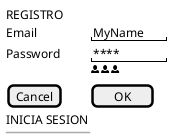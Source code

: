 @startsalt
{
    REGISTRO
    Email    | "MyName   "
    Password | "****     "
    .|<&person><&person><&person>|.
    [Cancel] | [  OK   ]
    INICIA SESION
    ~~
}
@endsalt
